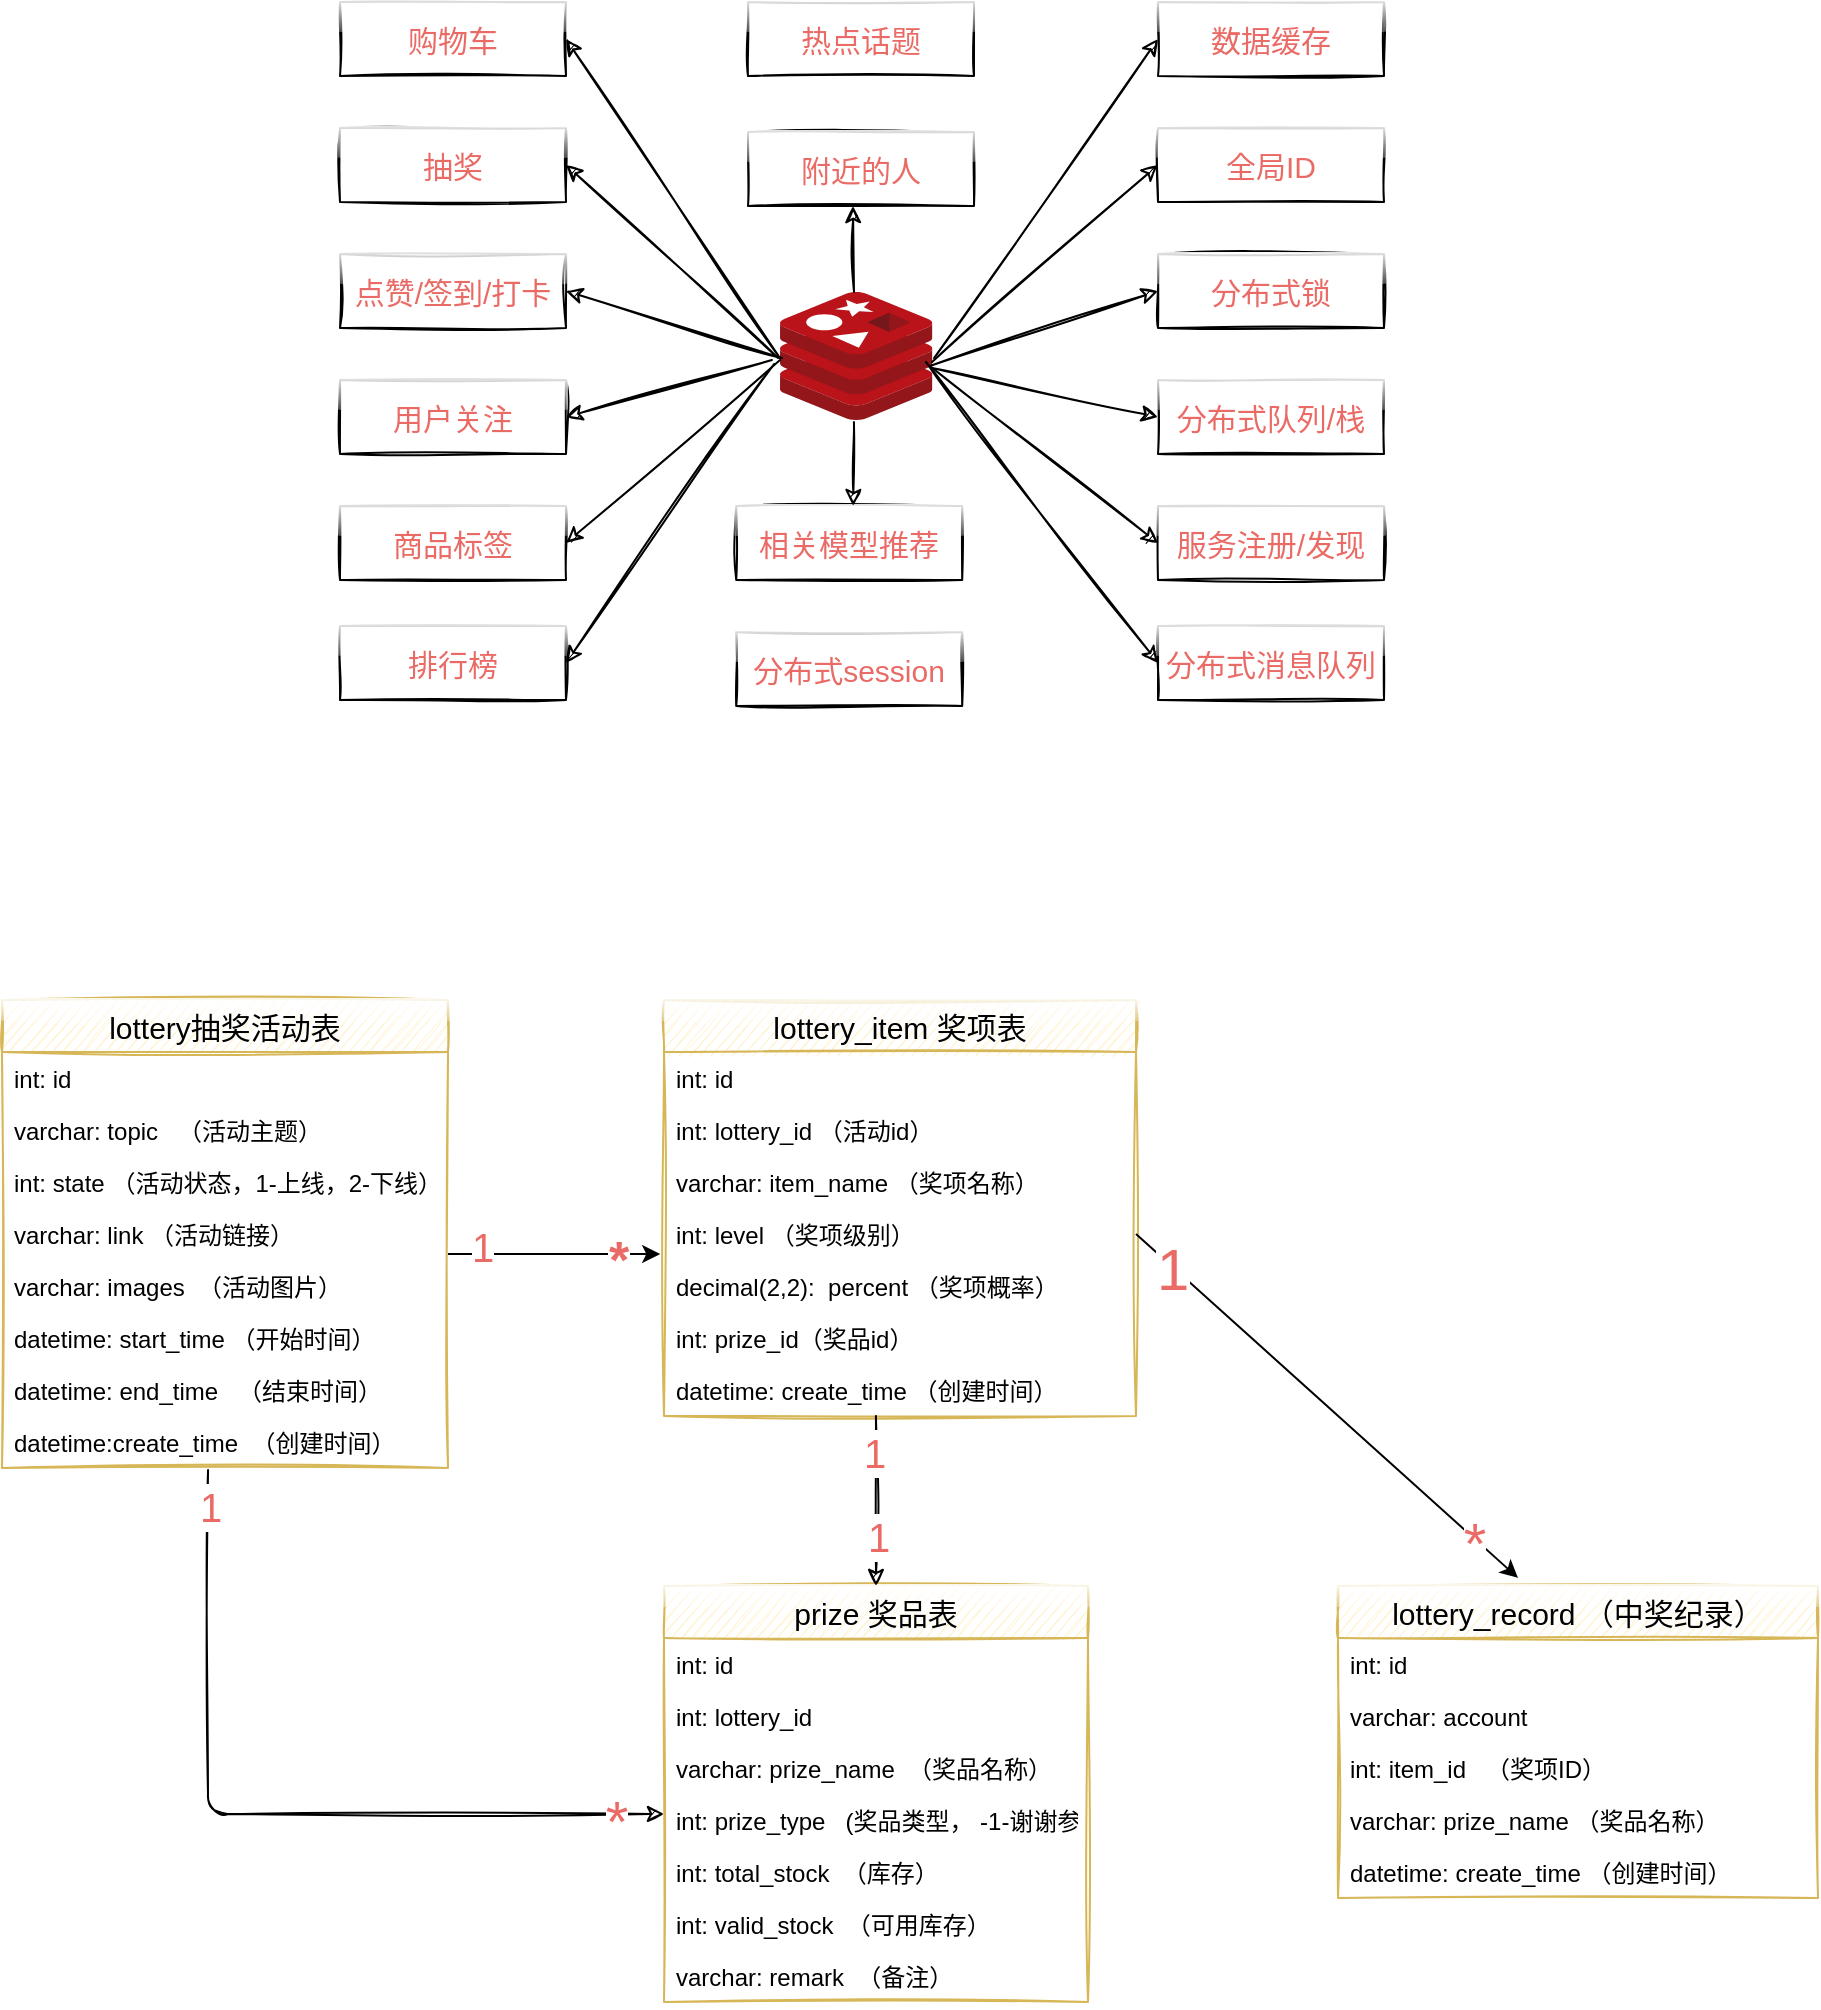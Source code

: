 <mxfile version="14.8.3" type="github">
  <diagram id="0-Q3YI7YI1UpwhPuWM9i" name="Page-1">
    <mxGraphModel dx="2222" dy="839" grid="0" gridSize="10" guides="1" tooltips="1" connect="1" arrows="1" fold="1" page="0" pageScale="1" pageWidth="827" pageHeight="1169" math="0" shadow="0">
      <root>
        <mxCell id="0" />
        <mxCell id="1" parent="0" />
        <mxCell id="MVN1G9INrQesgO_Ylw7L-1" value="" style="aspect=fixed;html=1;points=[];align=center;image;fontSize=12;image=img/lib/mscae/Cache_Redis_Product.svg;" vertex="1" parent="1">
          <mxGeometry x="-104" y="245" width="76.19" height="64" as="geometry" />
        </mxCell>
        <mxCell id="MVN1G9INrQesgO_Ylw7L-3" value="数据缓存" style="rounded=0;whiteSpace=wrap;html=1;sketch=1;glass=1;fontSize=15;fontColor=#EA6B66;" vertex="1" parent="1">
          <mxGeometry x="85" y="100" width="113" height="37" as="geometry" />
        </mxCell>
        <mxCell id="MVN1G9INrQesgO_Ylw7L-4" value="全局ID" style="rounded=0;whiteSpace=wrap;html=1;sketch=1;glass=1;fontSize=15;fontColor=#EA6B66;" vertex="1" parent="1">
          <mxGeometry x="85" y="163" width="113" height="37" as="geometry" />
        </mxCell>
        <mxCell id="MVN1G9INrQesgO_Ylw7L-5" value="分布式锁" style="rounded=0;whiteSpace=wrap;html=1;sketch=1;glass=1;fontSize=15;fontColor=#EA6B66;" vertex="1" parent="1">
          <mxGeometry x="85" y="226" width="113" height="37" as="geometry" />
        </mxCell>
        <mxCell id="MVN1G9INrQesgO_Ylw7L-6" value="分布式队列/栈" style="rounded=0;whiteSpace=wrap;html=1;sketch=1;glass=1;fontSize=15;fontColor=#EA6B66;" vertex="1" parent="1">
          <mxGeometry x="85" y="289" width="113" height="37" as="geometry" />
        </mxCell>
        <mxCell id="MVN1G9INrQesgO_Ylw7L-7" value="服务注册/发现" style="rounded=0;whiteSpace=wrap;html=1;sketch=1;glass=1;fontSize=15;fontColor=#EA6B66;" vertex="1" parent="1">
          <mxGeometry x="85" y="352" width="113" height="37" as="geometry" />
        </mxCell>
        <mxCell id="MVN1G9INrQesgO_Ylw7L-8" value="分布式消息队列" style="rounded=0;whiteSpace=wrap;html=1;sketch=1;glass=1;fontSize=15;fontColor=#EA6B66;" vertex="1" parent="1">
          <mxGeometry x="85" y="412" width="113" height="37" as="geometry" />
        </mxCell>
        <mxCell id="MVN1G9INrQesgO_Ylw7L-9" value="购物车" style="rounded=0;whiteSpace=wrap;html=1;sketch=1;glass=1;fontSize=15;fontColor=#EA6B66;" vertex="1" parent="1">
          <mxGeometry x="-324" y="100" width="113" height="37" as="geometry" />
        </mxCell>
        <mxCell id="MVN1G9INrQesgO_Ylw7L-10" value="抽奖" style="rounded=0;whiteSpace=wrap;html=1;sketch=1;glass=1;fontSize=15;fontColor=#EA6B66;" vertex="1" parent="1">
          <mxGeometry x="-324" y="163" width="113" height="37" as="geometry" />
        </mxCell>
        <mxCell id="MVN1G9INrQesgO_Ylw7L-11" value="点赞/签到/打卡" style="rounded=0;whiteSpace=wrap;html=1;sketch=1;glass=1;fontSize=15;fontColor=#EA6B66;" vertex="1" parent="1">
          <mxGeometry x="-324" y="226" width="113" height="37" as="geometry" />
        </mxCell>
        <mxCell id="MVN1G9INrQesgO_Ylw7L-12" value="用户关注" style="rounded=0;whiteSpace=wrap;html=1;sketch=1;glass=1;fontSize=15;fontColor=#EA6B66;" vertex="1" parent="1">
          <mxGeometry x="-324" y="289" width="113" height="37" as="geometry" />
        </mxCell>
        <mxCell id="MVN1G9INrQesgO_Ylw7L-13" value="商品标签" style="rounded=0;whiteSpace=wrap;html=1;sketch=1;glass=1;fontSize=15;fontColor=#EA6B66;" vertex="1" parent="1">
          <mxGeometry x="-324" y="352" width="113" height="37" as="geometry" />
        </mxCell>
        <mxCell id="MVN1G9INrQesgO_Ylw7L-14" value="排行榜" style="rounded=0;whiteSpace=wrap;html=1;sketch=1;glass=1;fontSize=15;fontColor=#EA6B66;" vertex="1" parent="1">
          <mxGeometry x="-324" y="412" width="113" height="37" as="geometry" />
        </mxCell>
        <mxCell id="MVN1G9INrQesgO_Ylw7L-15" value="分布式session" style="rounded=0;whiteSpace=wrap;html=1;sketch=1;glass=1;fontSize=15;fontColor=#EA6B66;" vertex="1" parent="1">
          <mxGeometry x="-125.9" y="415" width="113" height="37" as="geometry" />
        </mxCell>
        <mxCell id="MVN1G9INrQesgO_Ylw7L-16" value="热点话题" style="rounded=0;whiteSpace=wrap;html=1;sketch=1;glass=1;fontSize=15;fontColor=#EA6B66;" vertex="1" parent="1">
          <mxGeometry x="-120" y="100" width="113" height="37" as="geometry" />
        </mxCell>
        <mxCell id="MVN1G9INrQesgO_Ylw7L-17" value="附近的人" style="rounded=0;whiteSpace=wrap;html=1;sketch=1;glass=1;fontSize=15;fontColor=#EA6B66;" vertex="1" parent="1">
          <mxGeometry x="-120" y="165" width="113" height="37" as="geometry" />
        </mxCell>
        <mxCell id="MVN1G9INrQesgO_Ylw7L-18" value="相关模型推荐" style="rounded=0;whiteSpace=wrap;html=1;sketch=1;glass=1;fontSize=15;fontColor=#EA6B66;" vertex="1" parent="1">
          <mxGeometry x="-125.9" y="352" width="113" height="37" as="geometry" />
        </mxCell>
        <mxCell id="MVN1G9INrQesgO_Ylw7L-19" value="" style="endArrow=classic;html=1;fontSize=15;fontColor=#EA6B66;entryX=1;entryY=0.5;entryDx=0;entryDy=0;exitX=0;exitY=0.516;exitDx=0;exitDy=0;exitPerimeter=0;sketch=1;" edge="1" parent="1" source="MVN1G9INrQesgO_Ylw7L-1" target="MVN1G9INrQesgO_Ylw7L-9">
          <mxGeometry width="50" height="50" relative="1" as="geometry">
            <mxPoint x="-198" y="575" as="sourcePoint" />
            <mxPoint x="-148" y="525" as="targetPoint" />
          </mxGeometry>
        </mxCell>
        <mxCell id="MVN1G9INrQesgO_Ylw7L-20" value="" style="endArrow=classic;html=1;fontSize=15;fontColor=#EA6B66;entryX=1;entryY=0.5;entryDx=0;entryDy=0;exitX=-0.013;exitY=0.516;exitDx=0;exitDy=0;exitPerimeter=0;sketch=1;" edge="1" parent="1" source="MVN1G9INrQesgO_Ylw7L-1" target="MVN1G9INrQesgO_Ylw7L-10">
          <mxGeometry width="50" height="50" relative="1" as="geometry">
            <mxPoint x="-160" y="548" as="sourcePoint" />
            <mxPoint x="-110" y="498" as="targetPoint" />
          </mxGeometry>
        </mxCell>
        <mxCell id="MVN1G9INrQesgO_Ylw7L-21" value="" style="endArrow=classic;html=1;fontSize=15;fontColor=#EA6B66;entryX=1;entryY=0.5;entryDx=0;entryDy=0;sketch=1;" edge="1" parent="1" target="MVN1G9INrQesgO_Ylw7L-11">
          <mxGeometry width="50" height="50" relative="1" as="geometry">
            <mxPoint x="-103" y="278" as="sourcePoint" />
            <mxPoint x="-117" y="494" as="targetPoint" />
          </mxGeometry>
        </mxCell>
        <mxCell id="MVN1G9INrQesgO_Ylw7L-22" value="" style="endArrow=classic;html=1;fontSize=15;fontColor=#EA6B66;entryX=1;entryY=0.5;entryDx=0;entryDy=0;exitX=-0.053;exitY=0.531;exitDx=0;exitDy=0;exitPerimeter=0;sketch=1;" edge="1" parent="1" source="MVN1G9INrQesgO_Ylw7L-1" target="MVN1G9INrQesgO_Ylw7L-12">
          <mxGeometry width="50" height="50" relative="1" as="geometry">
            <mxPoint x="-187" y="524" as="sourcePoint" />
            <mxPoint x="-137" y="474" as="targetPoint" />
          </mxGeometry>
        </mxCell>
        <mxCell id="MVN1G9INrQesgO_Ylw7L-23" value="" style="endArrow=classic;html=1;fontSize=15;fontColor=#EA6B66;entryX=1;entryY=0.5;entryDx=0;entryDy=0;exitX=0;exitY=0.531;exitDx=0;exitDy=0;exitPerimeter=0;sketch=1;" edge="1" parent="1" source="MVN1G9INrQesgO_Ylw7L-1" target="MVN1G9INrQesgO_Ylw7L-13">
          <mxGeometry width="50" height="50" relative="1" as="geometry">
            <mxPoint x="-174" y="589" as="sourcePoint" />
            <mxPoint x="-124" y="539" as="targetPoint" />
          </mxGeometry>
        </mxCell>
        <mxCell id="MVN1G9INrQesgO_Ylw7L-24" value="" style="endArrow=classic;html=1;fontSize=15;fontColor=#EA6B66;entryX=1;entryY=0.5;entryDx=0;entryDy=0;exitX=-0.039;exitY=0.563;exitDx=0;exitDy=0;exitPerimeter=0;sketch=1;" edge="1" parent="1" source="MVN1G9INrQesgO_Ylw7L-1" target="MVN1G9INrQesgO_Ylw7L-14">
          <mxGeometry width="50" height="50" relative="1" as="geometry">
            <mxPoint x="-48" y="590" as="sourcePoint" />
            <mxPoint x="2" y="540" as="targetPoint" />
          </mxGeometry>
        </mxCell>
        <mxCell id="MVN1G9INrQesgO_Ylw7L-25" value="" style="endArrow=classic;html=1;fontSize=15;fontColor=#EA6B66;exitX=1.011;exitY=0.516;exitDx=0;exitDy=0;exitPerimeter=0;entryX=0;entryY=0.5;entryDx=0;entryDy=0;sketch=1;" edge="1" parent="1" source="MVN1G9INrQesgO_Ylw7L-1" target="MVN1G9INrQesgO_Ylw7L-3">
          <mxGeometry width="50" height="50" relative="1" as="geometry">
            <mxPoint x="88" y="586" as="sourcePoint" />
            <mxPoint x="138" y="536" as="targetPoint" />
          </mxGeometry>
        </mxCell>
        <mxCell id="MVN1G9INrQesgO_Ylw7L-26" value="" style="endArrow=classic;html=1;fontSize=15;fontColor=#EA6B66;entryX=0;entryY=0.5;entryDx=0;entryDy=0;exitX=0.998;exitY=0.547;exitDx=0;exitDy=0;exitPerimeter=0;sketch=1;" edge="1" parent="1" source="MVN1G9INrQesgO_Ylw7L-1" target="MVN1G9INrQesgO_Ylw7L-4">
          <mxGeometry width="50" height="50" relative="1" as="geometry">
            <mxPoint x="123" y="585" as="sourcePoint" />
            <mxPoint x="173" y="535" as="targetPoint" />
          </mxGeometry>
        </mxCell>
        <mxCell id="MVN1G9INrQesgO_Ylw7L-27" value="" style="endArrow=classic;html=1;fontSize=15;fontColor=#EA6B66;exitX=0.984;exitY=0.578;exitDx=0;exitDy=0;exitPerimeter=0;entryX=0;entryY=0.5;entryDx=0;entryDy=0;sketch=1;" edge="1" parent="1" source="MVN1G9INrQesgO_Ylw7L-1" target="MVN1G9INrQesgO_Ylw7L-5">
          <mxGeometry width="50" height="50" relative="1" as="geometry">
            <mxPoint x="17" y="320" as="sourcePoint" />
            <mxPoint x="67" y="270" as="targetPoint" />
          </mxGeometry>
        </mxCell>
        <mxCell id="MVN1G9INrQesgO_Ylw7L-28" value="" style="endArrow=classic;html=1;fontSize=15;fontColor=#EA6B66;entryX=0;entryY=0.5;entryDx=0;entryDy=0;sketch=1;" edge="1" parent="1" target="MVN1G9INrQesgO_Ylw7L-6">
          <mxGeometry width="50" height="50" relative="1" as="geometry">
            <mxPoint x="-28" y="283" as="sourcePoint" />
            <mxPoint x="72" y="288" as="targetPoint" />
          </mxGeometry>
        </mxCell>
        <mxCell id="MVN1G9INrQesgO_Ylw7L-29" value="" style="endArrow=classic;html=1;fontSize=15;fontColor=#EA6B66;entryX=0;entryY=0.5;entryDx=0;entryDy=0;sketch=1;" edge="1" parent="1" target="MVN1G9INrQesgO_Ylw7L-7">
          <mxGeometry width="50" height="50" relative="1" as="geometry">
            <mxPoint x="-29" y="282" as="sourcePoint" />
            <mxPoint x="73" y="341" as="targetPoint" />
          </mxGeometry>
        </mxCell>
        <mxCell id="MVN1G9INrQesgO_Ylw7L-30" value="" style="endArrow=classic;html=1;fontSize=15;fontColor=#EA6B66;entryX=0;entryY=0.5;entryDx=0;entryDy=0;sketch=1;" edge="1" parent="1" target="MVN1G9INrQesgO_Ylw7L-8">
          <mxGeometry width="50" height="50" relative="1" as="geometry">
            <mxPoint x="-31" y="280" as="sourcePoint" />
            <mxPoint x="68" y="425" as="targetPoint" />
          </mxGeometry>
        </mxCell>
        <mxCell id="MVN1G9INrQesgO_Ylw7L-31" value="" style="endArrow=classic;html=1;fontSize=15;fontColor=#EA6B66;exitX=0.459;exitY=1.016;exitDx=0;exitDy=0;exitPerimeter=0;entryX=0.5;entryY=0;entryDx=0;entryDy=0;sketch=1;" edge="1" parent="1">
          <mxGeometry width="50" height="50" relative="1" as="geometry">
            <mxPoint x="-67.029" y="310.024" as="sourcePoint" />
            <mxPoint x="-67.4" y="352" as="targetPoint" />
          </mxGeometry>
        </mxCell>
        <mxCell id="MVN1G9INrQesgO_Ylw7L-32" value="" style="endArrow=classic;html=1;fontSize=15;fontColor=#EA6B66;entryX=0.5;entryY=1;entryDx=0;entryDy=0;sketch=1;" edge="1" parent="1">
          <mxGeometry width="50" height="50" relative="1" as="geometry">
            <mxPoint x="-67" y="245" as="sourcePoint" />
            <mxPoint x="-67.5" y="202" as="targetPoint" />
          </mxGeometry>
        </mxCell>
        <mxCell id="MVN1G9INrQesgO_Ylw7L-36" value="lottery抽奖活动表" style="swimlane;fontStyle=0;childLayout=stackLayout;horizontal=1;startSize=26;fillColor=#fff2cc;horizontalStack=0;resizeParent=1;resizeParentMax=0;resizeLast=0;collapsible=1;marginBottom=0;glass=1;sketch=1;fontSize=15;strokeColor=#d6b656;" vertex="1" parent="1">
          <mxGeometry x="-493" y="599" width="223" height="234" as="geometry" />
        </mxCell>
        <mxCell id="MVN1G9INrQesgO_Ylw7L-37" value="int: id" style="text;strokeColor=none;fillColor=none;align=left;verticalAlign=top;spacingLeft=4;spacingRight=4;overflow=hidden;rotatable=0;points=[[0,0.5],[1,0.5]];portConstraint=eastwest;" vertex="1" parent="MVN1G9INrQesgO_Ylw7L-36">
          <mxGeometry y="26" width="223" height="26" as="geometry" />
        </mxCell>
        <mxCell id="MVN1G9INrQesgO_Ylw7L-38" value="varchar: topic   （活动主题）" style="text;strokeColor=none;fillColor=none;align=left;verticalAlign=top;spacingLeft=4;spacingRight=4;overflow=hidden;rotatable=0;points=[[0,0.5],[1,0.5]];portConstraint=eastwest;sketch=0;" vertex="1" parent="MVN1G9INrQesgO_Ylw7L-36">
          <mxGeometry y="52" width="223" height="26" as="geometry" />
        </mxCell>
        <mxCell id="MVN1G9INrQesgO_Ylw7L-39" value="int: state （活动状态，1-上线，2-下线）" style="text;strokeColor=none;fillColor=none;align=left;verticalAlign=top;spacingLeft=4;spacingRight=4;overflow=hidden;rotatable=0;points=[[0,0.5],[1,0.5]];portConstraint=eastwest;" vertex="1" parent="MVN1G9INrQesgO_Ylw7L-36">
          <mxGeometry y="78" width="223" height="26" as="geometry" />
        </mxCell>
        <mxCell id="MVN1G9INrQesgO_Ylw7L-41" value="varchar: link （活动链接）" style="text;strokeColor=none;fillColor=none;align=left;verticalAlign=top;spacingLeft=4;spacingRight=4;overflow=hidden;rotatable=0;points=[[0,0.5],[1,0.5]];portConstraint=eastwest;" vertex="1" parent="MVN1G9INrQesgO_Ylw7L-36">
          <mxGeometry y="104" width="223" height="26" as="geometry" />
        </mxCell>
        <mxCell id="MVN1G9INrQesgO_Ylw7L-42" value="varchar: images  （活动图片）" style="text;strokeColor=none;fillColor=none;align=left;verticalAlign=top;spacingLeft=4;spacingRight=4;overflow=hidden;rotatable=0;points=[[0,0.5],[1,0.5]];portConstraint=eastwest;" vertex="1" parent="MVN1G9INrQesgO_Ylw7L-36">
          <mxGeometry y="130" width="223" height="26" as="geometry" />
        </mxCell>
        <mxCell id="MVN1G9INrQesgO_Ylw7L-43" value="datetime: start_time （开始时间）" style="text;strokeColor=none;fillColor=none;align=left;verticalAlign=top;spacingLeft=4;spacingRight=4;overflow=hidden;rotatable=0;points=[[0,0.5],[1,0.5]];portConstraint=eastwest;" vertex="1" parent="MVN1G9INrQesgO_Ylw7L-36">
          <mxGeometry y="156" width="223" height="26" as="geometry" />
        </mxCell>
        <mxCell id="MVN1G9INrQesgO_Ylw7L-44" value="datetime: end_time   （结束时间）" style="text;strokeColor=none;fillColor=none;align=left;verticalAlign=top;spacingLeft=4;spacingRight=4;overflow=hidden;rotatable=0;points=[[0,0.5],[1,0.5]];portConstraint=eastwest;" vertex="1" parent="MVN1G9INrQesgO_Ylw7L-36">
          <mxGeometry y="182" width="223" height="26" as="geometry" />
        </mxCell>
        <mxCell id="MVN1G9INrQesgO_Ylw7L-45" value="datetime:create_time  （创建时间）" style="text;strokeColor=none;fillColor=none;align=left;verticalAlign=top;spacingLeft=4;spacingRight=4;overflow=hidden;rotatable=0;points=[[0,0.5],[1,0.5]];portConstraint=eastwest;" vertex="1" parent="MVN1G9INrQesgO_Ylw7L-36">
          <mxGeometry y="208" width="223" height="26" as="geometry" />
        </mxCell>
        <mxCell id="MVN1G9INrQesgO_Ylw7L-46" value="prize 奖品表" style="swimlane;fontStyle=0;childLayout=stackLayout;horizontal=1;startSize=26;fillColor=#fff2cc;horizontalStack=0;resizeParent=1;resizeParentMax=0;resizeLast=0;collapsible=1;marginBottom=0;glass=1;sketch=1;fontSize=15;strokeColor=#d6b656;shadow=0;" vertex="1" parent="1">
          <mxGeometry x="-162" y="892" width="212" height="208" as="geometry" />
        </mxCell>
        <mxCell id="MVN1G9INrQesgO_Ylw7L-47" value="int: id" style="text;strokeColor=none;fillColor=none;align=left;verticalAlign=top;spacingLeft=4;spacingRight=4;overflow=hidden;rotatable=0;points=[[0,0.5],[1,0.5]];portConstraint=eastwest;" vertex="1" parent="MVN1G9INrQesgO_Ylw7L-46">
          <mxGeometry y="26" width="212" height="26" as="geometry" />
        </mxCell>
        <mxCell id="MVN1G9INrQesgO_Ylw7L-48" value="int: lottery_id" style="text;strokeColor=none;fillColor=none;align=left;verticalAlign=top;spacingLeft=4;spacingRight=4;overflow=hidden;rotatable=0;points=[[0,0.5],[1,0.5]];portConstraint=eastwest;" vertex="1" parent="MVN1G9INrQesgO_Ylw7L-46">
          <mxGeometry y="52" width="212" height="26" as="geometry" />
        </mxCell>
        <mxCell id="MVN1G9INrQesgO_Ylw7L-49" value="varchar: prize_name  （奖品名称）" style="text;strokeColor=none;fillColor=none;align=left;verticalAlign=top;spacingLeft=4;spacingRight=4;overflow=hidden;rotatable=0;points=[[0,0.5],[1,0.5]];portConstraint=eastwest;" vertex="1" parent="MVN1G9INrQesgO_Ylw7L-46">
          <mxGeometry y="78" width="212" height="26" as="geometry" />
        </mxCell>
        <mxCell id="MVN1G9INrQesgO_Ylw7L-65" value="int: prize_type   (奖品类型， -1-谢谢参与、1-普通奖品、2-唯一性奖品)" style="text;strokeColor=none;fillColor=none;align=left;verticalAlign=top;spacingLeft=4;spacingRight=4;overflow=hidden;rotatable=0;points=[[0,0.5],[1,0.5]];portConstraint=eastwest;" vertex="1" parent="MVN1G9INrQesgO_Ylw7L-46">
          <mxGeometry y="104" width="212" height="26" as="geometry" />
        </mxCell>
        <mxCell id="MVN1G9INrQesgO_Ylw7L-66" value="int: total_stock  （库存）" style="text;strokeColor=none;fillColor=none;align=left;verticalAlign=top;spacingLeft=4;spacingRight=4;overflow=hidden;rotatable=0;points=[[0,0.5],[1,0.5]];portConstraint=eastwest;" vertex="1" parent="MVN1G9INrQesgO_Ylw7L-46">
          <mxGeometry y="130" width="212" height="26" as="geometry" />
        </mxCell>
        <mxCell id="MVN1G9INrQesgO_Ylw7L-67" value="int: valid_stock  （可用库存）" style="text;strokeColor=none;fillColor=none;align=left;verticalAlign=top;spacingLeft=4;spacingRight=4;overflow=hidden;rotatable=0;points=[[0,0.5],[1,0.5]];portConstraint=eastwest;" vertex="1" parent="MVN1G9INrQesgO_Ylw7L-46">
          <mxGeometry y="156" width="212" height="26" as="geometry" />
        </mxCell>
        <mxCell id="MVN1G9INrQesgO_Ylw7L-68" value="varchar: remark  （备注）" style="text;strokeColor=none;fillColor=none;align=left;verticalAlign=top;spacingLeft=4;spacingRight=4;overflow=hidden;rotatable=0;points=[[0,0.5],[1,0.5]];portConstraint=eastwest;" vertex="1" parent="MVN1G9INrQesgO_Ylw7L-46">
          <mxGeometry y="182" width="212" height="26" as="geometry" />
        </mxCell>
        <mxCell id="MVN1G9INrQesgO_Ylw7L-54" value="lottery_record （中奖纪录）" style="swimlane;fontStyle=0;childLayout=stackLayout;horizontal=1;startSize=26;fillColor=#fff2cc;horizontalStack=0;resizeParent=1;resizeParentMax=0;resizeLast=0;collapsible=1;marginBottom=0;glass=1;sketch=1;fontSize=15;shadow=0;strokeColor=#d6b656;" vertex="1" parent="1">
          <mxGeometry x="175" y="892" width="240" height="156" as="geometry" />
        </mxCell>
        <mxCell id="MVN1G9INrQesgO_Ylw7L-55" value="int: id" style="text;strokeColor=none;fillColor=none;align=left;verticalAlign=top;spacingLeft=4;spacingRight=4;overflow=hidden;rotatable=0;points=[[0,0.5],[1,0.5]];portConstraint=eastwest;" vertex="1" parent="MVN1G9INrQesgO_Ylw7L-54">
          <mxGeometry y="26" width="240" height="26" as="geometry" />
        </mxCell>
        <mxCell id="MVN1G9INrQesgO_Ylw7L-56" value="varchar: account" style="text;strokeColor=none;fillColor=none;align=left;verticalAlign=top;spacingLeft=4;spacingRight=4;overflow=hidden;rotatable=0;points=[[0,0.5],[1,0.5]];portConstraint=eastwest;" vertex="1" parent="MVN1G9INrQesgO_Ylw7L-54">
          <mxGeometry y="52" width="240" height="26" as="geometry" />
        </mxCell>
        <mxCell id="MVN1G9INrQesgO_Ylw7L-57" value="int: item_id   （奖项ID）" style="text;strokeColor=none;fillColor=none;align=left;verticalAlign=top;spacingLeft=4;spacingRight=4;overflow=hidden;rotatable=0;points=[[0,0.5],[1,0.5]];portConstraint=eastwest;" vertex="1" parent="MVN1G9INrQesgO_Ylw7L-54">
          <mxGeometry y="78" width="240" height="26" as="geometry" />
        </mxCell>
        <mxCell id="MVN1G9INrQesgO_Ylw7L-74" value="varchar: prize_name （奖品名称）" style="text;strokeColor=none;fillColor=none;align=left;verticalAlign=top;spacingLeft=4;spacingRight=4;overflow=hidden;rotatable=0;points=[[0,0.5],[1,0.5]];portConstraint=eastwest;" vertex="1" parent="MVN1G9INrQesgO_Ylw7L-54">
          <mxGeometry y="104" width="240" height="26" as="geometry" />
        </mxCell>
        <mxCell id="MVN1G9INrQesgO_Ylw7L-73" value="datetime: create_time （创建时间）" style="text;strokeColor=none;fillColor=none;align=left;verticalAlign=top;spacingLeft=4;spacingRight=4;overflow=hidden;rotatable=0;points=[[0,0.5],[1,0.5]];portConstraint=eastwest;" vertex="1" parent="MVN1G9INrQesgO_Ylw7L-54">
          <mxGeometry y="130" width="240" height="26" as="geometry" />
        </mxCell>
        <mxCell id="MVN1G9INrQesgO_Ylw7L-59" value="lottery_item 奖项表" style="swimlane;fontStyle=0;childLayout=stackLayout;horizontal=1;startSize=26;fillColor=#fff2cc;horizontalStack=0;resizeParent=1;resizeParentMax=0;resizeLast=0;collapsible=1;marginBottom=0;glass=1;sketch=1;fontSize=15;strokeColor=#d6b656;shadow=0;" vertex="1" parent="1">
          <mxGeometry x="-162" y="599" width="236" height="208" as="geometry" />
        </mxCell>
        <mxCell id="MVN1G9INrQesgO_Ylw7L-60" value="int: id" style="text;strokeColor=none;fillColor=none;align=left;verticalAlign=top;spacingLeft=4;spacingRight=4;overflow=hidden;rotatable=0;points=[[0,0.5],[1,0.5]];portConstraint=eastwest;" vertex="1" parent="MVN1G9INrQesgO_Ylw7L-59">
          <mxGeometry y="26" width="236" height="26" as="geometry" />
        </mxCell>
        <mxCell id="MVN1G9INrQesgO_Ylw7L-61" value="int: lottery_id （活动id）" style="text;strokeColor=none;fillColor=none;align=left;verticalAlign=top;spacingLeft=4;spacingRight=4;overflow=hidden;rotatable=0;points=[[0,0.5],[1,0.5]];portConstraint=eastwest;" vertex="1" parent="MVN1G9INrQesgO_Ylw7L-59">
          <mxGeometry y="52" width="236" height="26" as="geometry" />
        </mxCell>
        <mxCell id="MVN1G9INrQesgO_Ylw7L-62" value="varchar: item_name （奖项名称）" style="text;strokeColor=none;fillColor=none;align=left;verticalAlign=top;spacingLeft=4;spacingRight=4;overflow=hidden;rotatable=0;points=[[0,0.5],[1,0.5]];portConstraint=eastwest;" vertex="1" parent="MVN1G9INrQesgO_Ylw7L-59">
          <mxGeometry y="78" width="236" height="26" as="geometry" />
        </mxCell>
        <mxCell id="MVN1G9INrQesgO_Ylw7L-69" value="int: level （奖项级别）" style="text;strokeColor=none;fillColor=none;align=left;verticalAlign=top;spacingLeft=4;spacingRight=4;overflow=hidden;rotatable=0;points=[[0,0.5],[1,0.5]];portConstraint=eastwest;" vertex="1" parent="MVN1G9INrQesgO_Ylw7L-59">
          <mxGeometry y="104" width="236" height="26" as="geometry" />
        </mxCell>
        <mxCell id="MVN1G9INrQesgO_Ylw7L-70" value="decimal(2,2):  percent （奖项概率）" style="text;strokeColor=none;fillColor=none;align=left;verticalAlign=top;spacingLeft=4;spacingRight=4;overflow=hidden;rotatable=0;points=[[0,0.5],[1,0.5]];portConstraint=eastwest;" vertex="1" parent="MVN1G9INrQesgO_Ylw7L-59">
          <mxGeometry y="130" width="236" height="26" as="geometry" />
        </mxCell>
        <mxCell id="MVN1G9INrQesgO_Ylw7L-71" value="int: prize_id（奖品id）" style="text;strokeColor=none;fillColor=none;align=left;verticalAlign=top;spacingLeft=4;spacingRight=4;overflow=hidden;rotatable=0;points=[[0,0.5],[1,0.5]];portConstraint=eastwest;" vertex="1" parent="MVN1G9INrQesgO_Ylw7L-59">
          <mxGeometry y="156" width="236" height="26" as="geometry" />
        </mxCell>
        <mxCell id="MVN1G9INrQesgO_Ylw7L-72" value="datetime: create_time （创建时间）" style="text;strokeColor=none;fillColor=none;align=left;verticalAlign=top;spacingLeft=4;spacingRight=4;overflow=hidden;rotatable=0;points=[[0,0.5],[1,0.5]];portConstraint=eastwest;" vertex="1" parent="MVN1G9INrQesgO_Ylw7L-59">
          <mxGeometry y="182" width="236" height="26" as="geometry" />
        </mxCell>
        <mxCell id="MVN1G9INrQesgO_Ylw7L-81" value="" style="endArrow=classic;html=1;fontSize=15;fontColor=#EA6B66;exitX=1;exitY=-0.115;exitDx=0;exitDy=0;exitPerimeter=0;entryX=-0.008;entryY=-0.115;entryDx=0;entryDy=0;entryPerimeter=0;" edge="1" parent="1" source="MVN1G9INrQesgO_Ylw7L-42" target="MVN1G9INrQesgO_Ylw7L-70">
          <mxGeometry width="50" height="50" relative="1" as="geometry">
            <mxPoint x="-237" y="857" as="sourcePoint" />
            <mxPoint x="-187" y="807" as="targetPoint" />
          </mxGeometry>
        </mxCell>
        <mxCell id="MVN1G9INrQesgO_Ylw7L-82" value="1" style="edgeLabel;html=1;align=center;verticalAlign=middle;resizable=0;points=[];fontSize=20;fontColor=#EA6B66;" vertex="1" connectable="0" parent="MVN1G9INrQesgO_Ylw7L-81">
          <mxGeometry x="-0.68" y="-1" relative="1" as="geometry">
            <mxPoint y="-5" as="offset" />
          </mxGeometry>
        </mxCell>
        <mxCell id="MVN1G9INrQesgO_Ylw7L-83" value="*" style="edgeLabel;html=1;align=center;verticalAlign=middle;resizable=0;points=[];fontSize=26;fontColor=#EA6B66;fontStyle=1" vertex="1" connectable="0" parent="MVN1G9INrQesgO_Ylw7L-81">
          <mxGeometry x="0.602" y="-3" relative="1" as="geometry">
            <mxPoint as="offset" />
          </mxGeometry>
        </mxCell>
        <mxCell id="MVN1G9INrQesgO_Ylw7L-84" value="" style="endArrow=classic;html=1;fontSize=20;fontColor=#EA6B66;exitX=0.449;exitY=1;exitDx=0;exitDy=0;exitPerimeter=0;entryX=0.5;entryY=0;entryDx=0;entryDy=0;sketch=1;" edge="1" parent="1" source="MVN1G9INrQesgO_Ylw7L-72" target="MVN1G9INrQesgO_Ylw7L-46">
          <mxGeometry width="50" height="50" relative="1" as="geometry">
            <mxPoint x="457" y="870" as="sourcePoint" />
            <mxPoint x="507" y="820" as="targetPoint" />
          </mxGeometry>
        </mxCell>
        <mxCell id="MVN1G9INrQesgO_Ylw7L-86" value="1" style="edgeLabel;html=1;align=center;verticalAlign=middle;resizable=0;points=[];fontSize=20;fontColor=#EA6B66;" vertex="1" connectable="0" parent="MVN1G9INrQesgO_Ylw7L-84">
          <mxGeometry x="-0.718" y="3" relative="1" as="geometry">
            <mxPoint x="-4" y="6" as="offset" />
          </mxGeometry>
        </mxCell>
        <mxCell id="MVN1G9INrQesgO_Ylw7L-87" value="1" style="edgeLabel;html=1;align=center;verticalAlign=middle;resizable=0;points=[];fontSize=20;fontColor=#EA6B66;" vertex="1" connectable="0" parent="MVN1G9INrQesgO_Ylw7L-84">
          <mxGeometry x="0.553" y="1" relative="1" as="geometry">
            <mxPoint y="-6" as="offset" />
          </mxGeometry>
        </mxCell>
        <mxCell id="MVN1G9INrQesgO_Ylw7L-88" value="" style="endArrow=classic;html=1;fontSize=20;fontColor=#EA6B66;exitX=0.462;exitY=1.038;exitDx=0;exitDy=0;exitPerimeter=0;entryX=0;entryY=0.385;entryDx=0;entryDy=0;entryPerimeter=0;edgeStyle=orthogonalEdgeStyle;sketch=1;" edge="1" parent="1" source="MVN1G9INrQesgO_Ylw7L-45" target="MVN1G9INrQesgO_Ylw7L-65">
          <mxGeometry width="50" height="50" relative="1" as="geometry">
            <mxPoint x="-365" y="993" as="sourcePoint" />
            <mxPoint x="-315" y="943" as="targetPoint" />
          </mxGeometry>
        </mxCell>
        <mxCell id="MVN1G9INrQesgO_Ylw7L-89" value="1" style="edgeLabel;html=1;align=center;verticalAlign=middle;resizable=0;points=[];fontSize=20;fontColor=#EA6B66;" vertex="1" connectable="0" parent="MVN1G9INrQesgO_Ylw7L-88">
          <mxGeometry x="-0.91" y="1" relative="1" as="geometry">
            <mxPoint as="offset" />
          </mxGeometry>
        </mxCell>
        <mxCell id="MVN1G9INrQesgO_Ylw7L-90" value="*" style="edgeLabel;html=1;align=center;verticalAlign=middle;resizable=0;points=[];fontSize=29;fontColor=#EA6B66;" vertex="1" connectable="0" parent="MVN1G9INrQesgO_Ylw7L-88">
          <mxGeometry x="0.88" y="-4" relative="1" as="geometry">
            <mxPoint as="offset" />
          </mxGeometry>
        </mxCell>
        <mxCell id="MVN1G9INrQesgO_Ylw7L-91" value="" style="endArrow=classic;html=1;fontSize=29;fontColor=#EA6B66;exitX=1;exitY=0.5;exitDx=0;exitDy=0;entryX=0.375;entryY=-0.026;entryDx=0;entryDy=0;entryPerimeter=0;" edge="1" parent="1" source="MVN1G9INrQesgO_Ylw7L-69" target="MVN1G9INrQesgO_Ylw7L-54">
          <mxGeometry width="50" height="50" relative="1" as="geometry">
            <mxPoint x="274" y="765" as="sourcePoint" />
            <mxPoint x="274" y="809" as="targetPoint" />
          </mxGeometry>
        </mxCell>
        <mxCell id="MVN1G9INrQesgO_Ylw7L-92" value="1" style="edgeLabel;html=1;align=center;verticalAlign=middle;resizable=0;points=[];fontSize=29;fontColor=#EA6B66;" vertex="1" connectable="0" parent="MVN1G9INrQesgO_Ylw7L-91">
          <mxGeometry x="-0.84" y="1" relative="1" as="geometry">
            <mxPoint x="2" y="5" as="offset" />
          </mxGeometry>
        </mxCell>
        <mxCell id="MVN1G9INrQesgO_Ylw7L-93" value="*" style="edgeLabel;html=1;align=center;verticalAlign=middle;resizable=0;points=[];fontSize=29;fontColor=#EA6B66;" vertex="1" connectable="0" parent="MVN1G9INrQesgO_Ylw7L-91">
          <mxGeometry x="0.784" y="-2" relative="1" as="geometry">
            <mxPoint as="offset" />
          </mxGeometry>
        </mxCell>
      </root>
    </mxGraphModel>
  </diagram>
</mxfile>
